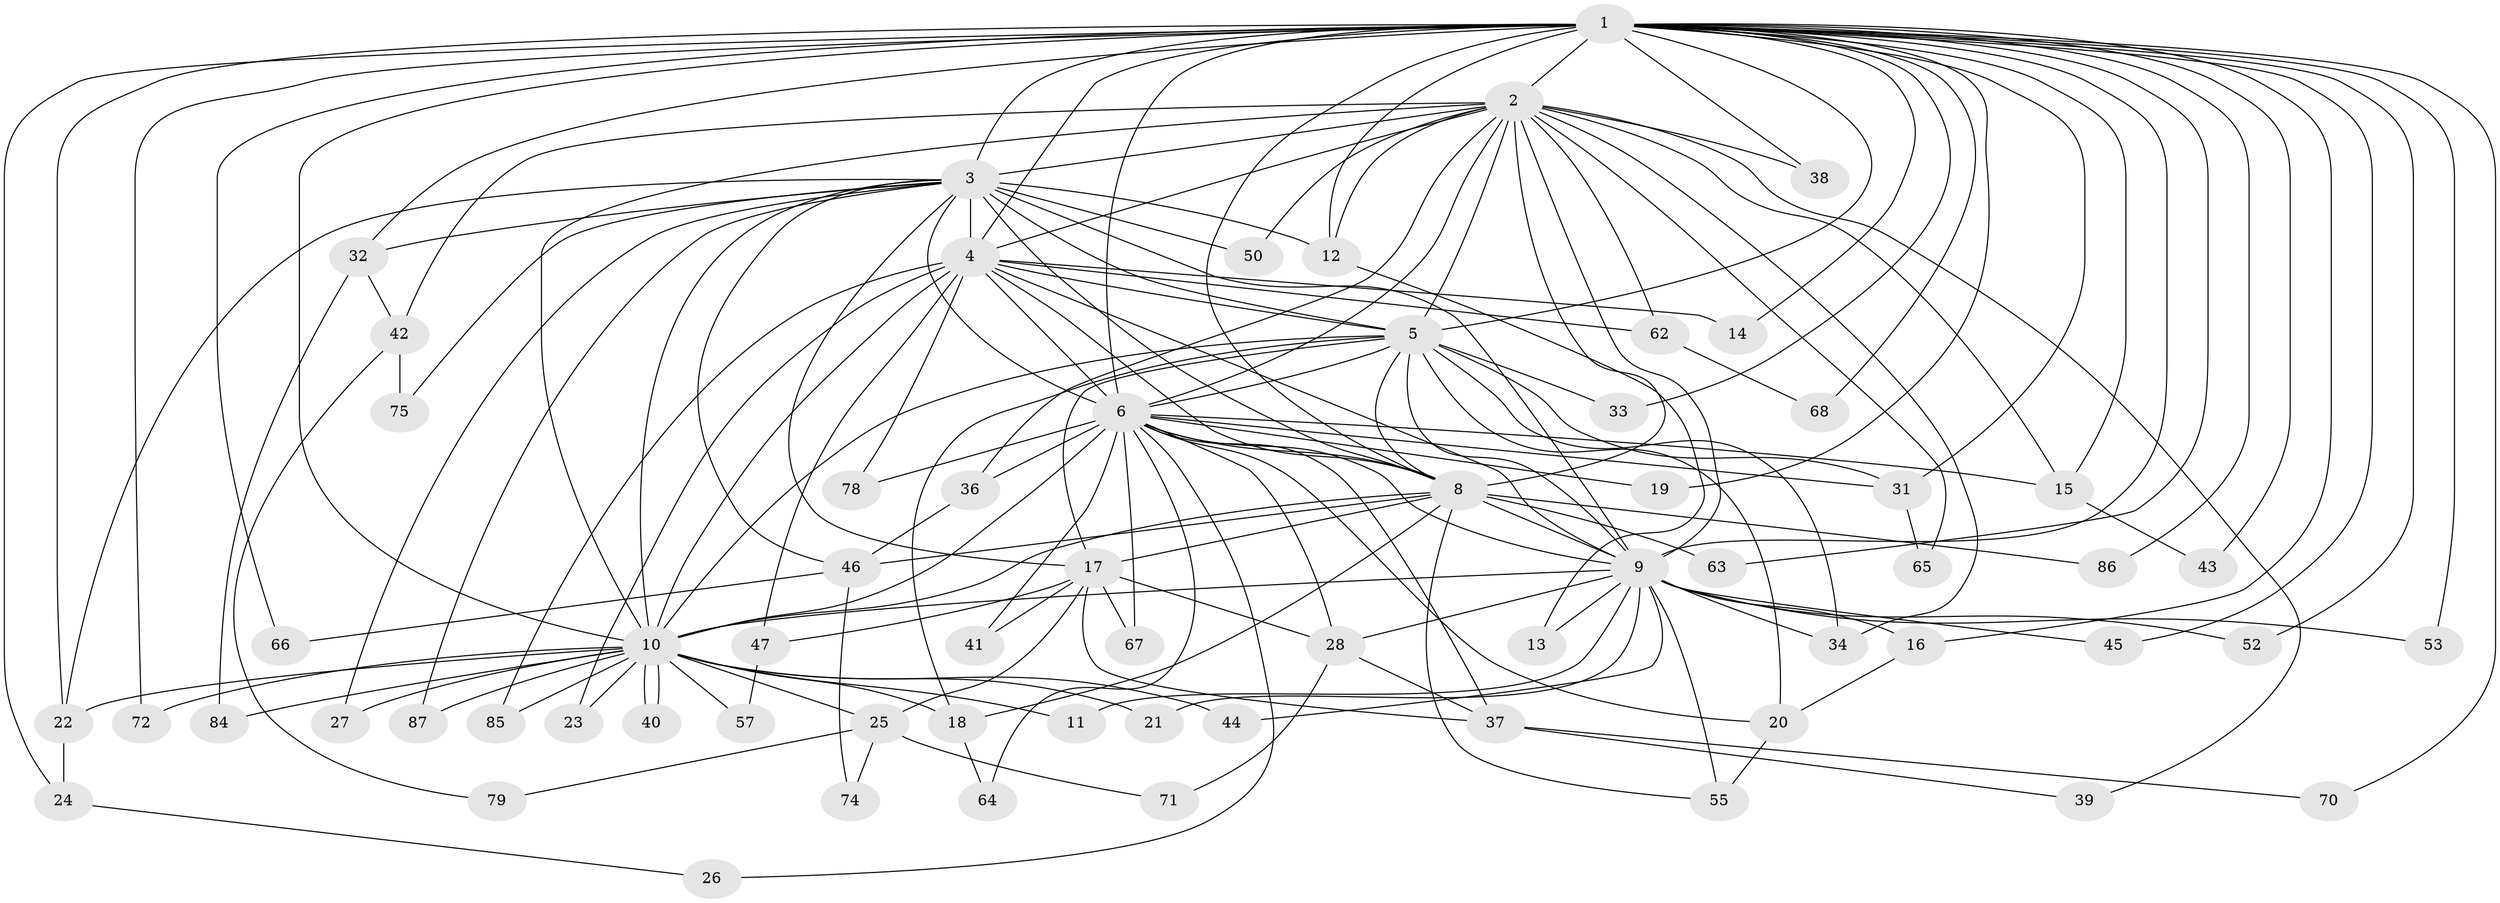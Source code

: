 // Generated by graph-tools (version 1.1) at 2025/23/03/03/25 07:23:39]
// undirected, 66 vertices, 162 edges
graph export_dot {
graph [start="1"]
  node [color=gray90,style=filled];
  1 [super="+7"];
  2 [super="+59"];
  3 [super="+29"];
  4 [super="+77"];
  5 [super="+54"];
  6 [super="+30"];
  8 [super="+56"];
  9 [super="+61"];
  10 [super="+83"];
  11;
  12 [super="+51"];
  13;
  14;
  15 [super="+49"];
  16;
  17 [super="+81"];
  18 [super="+35"];
  19;
  20 [super="+73"];
  21;
  22 [super="+80"];
  23;
  24;
  25;
  26;
  27;
  28 [super="+69"];
  31 [super="+60"];
  32;
  33;
  34 [super="+88"];
  36;
  37 [super="+48"];
  38;
  39;
  40;
  41;
  42;
  43;
  44;
  45;
  46 [super="+58"];
  47;
  50;
  52;
  53;
  55 [super="+82"];
  57;
  62;
  63;
  64;
  65;
  66 [super="+76"];
  67;
  68;
  70;
  71;
  72;
  74;
  75;
  78;
  79;
  84;
  85;
  86;
  87;
  1 -- 2 [weight=2];
  1 -- 3 [weight=2];
  1 -- 4 [weight=2];
  1 -- 5 [weight=2];
  1 -- 6 [weight=2];
  1 -- 8 [weight=2];
  1 -- 9 [weight=2];
  1 -- 10 [weight=2];
  1 -- 14;
  1 -- 15;
  1 -- 16;
  1 -- 19;
  1 -- 24;
  1 -- 32;
  1 -- 38;
  1 -- 43;
  1 -- 53;
  1 -- 63;
  1 -- 66 [weight=2];
  1 -- 68;
  1 -- 70;
  1 -- 72;
  1 -- 12;
  1 -- 22;
  1 -- 86;
  1 -- 31;
  1 -- 33;
  1 -- 45;
  1 -- 52;
  2 -- 3;
  2 -- 4;
  2 -- 5;
  2 -- 6;
  2 -- 8;
  2 -- 9 [weight=2];
  2 -- 10 [weight=2];
  2 -- 15;
  2 -- 34;
  2 -- 36;
  2 -- 38;
  2 -- 39;
  2 -- 42;
  2 -- 50;
  2 -- 62;
  2 -- 65;
  2 -- 12;
  3 -- 4;
  3 -- 5 [weight=2];
  3 -- 6;
  3 -- 8;
  3 -- 9;
  3 -- 10;
  3 -- 12;
  3 -- 17;
  3 -- 22;
  3 -- 27;
  3 -- 32;
  3 -- 46;
  3 -- 50;
  3 -- 75;
  3 -- 87;
  4 -- 5;
  4 -- 6;
  4 -- 8 [weight=2];
  4 -- 9;
  4 -- 10;
  4 -- 14;
  4 -- 23;
  4 -- 47;
  4 -- 62;
  4 -- 78;
  4 -- 85;
  5 -- 6;
  5 -- 8;
  5 -- 9;
  5 -- 10 [weight=2];
  5 -- 17;
  5 -- 18;
  5 -- 20;
  5 -- 33;
  5 -- 34;
  5 -- 31;
  6 -- 8 [weight=2];
  6 -- 9;
  6 -- 10;
  6 -- 19;
  6 -- 20;
  6 -- 26;
  6 -- 28;
  6 -- 31;
  6 -- 36;
  6 -- 37;
  6 -- 41;
  6 -- 64;
  6 -- 67;
  6 -- 78;
  6 -- 15;
  8 -- 9;
  8 -- 10;
  8 -- 55;
  8 -- 63;
  8 -- 86;
  8 -- 17;
  8 -- 46;
  8 -- 18;
  9 -- 10 [weight=2];
  9 -- 11;
  9 -- 13;
  9 -- 16;
  9 -- 21;
  9 -- 44;
  9 -- 45;
  9 -- 52;
  9 -- 53;
  9 -- 28;
  9 -- 55;
  9 -- 34;
  10 -- 11;
  10 -- 18;
  10 -- 21;
  10 -- 23;
  10 -- 25;
  10 -- 27;
  10 -- 40;
  10 -- 40;
  10 -- 44;
  10 -- 57;
  10 -- 72;
  10 -- 84;
  10 -- 85;
  10 -- 87;
  10 -- 22;
  12 -- 13;
  15 -- 43;
  16 -- 20;
  17 -- 25;
  17 -- 28;
  17 -- 37 [weight=2];
  17 -- 41;
  17 -- 47;
  17 -- 67;
  18 -- 64;
  20 -- 55;
  22 -- 24;
  24 -- 26;
  25 -- 71;
  25 -- 74;
  25 -- 79;
  28 -- 71;
  28 -- 37;
  31 -- 65;
  32 -- 42;
  32 -- 84;
  36 -- 46;
  37 -- 39;
  37 -- 70;
  42 -- 75;
  42 -- 79;
  46 -- 66;
  46 -- 74;
  47 -- 57;
  62 -- 68;
}
